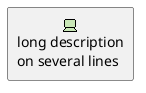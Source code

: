 {
  "sha1": "pl3eb2g1cch82e3amdlfvthg3lrd521",
  "insertion": {
    "when": "2024-06-04T17:28:41.352Z",
    "url": "http://forum.plantuml.net/8333/use-long-description-with-archimate-elements",
    "user": "plantuml@gmail.com"
  }
}
@startuml
archimate #Technology VPN <<technology-device>> [
long description
on several lines
]
@enduml
